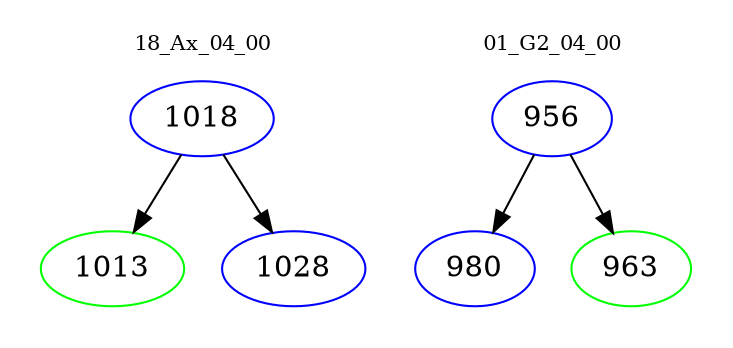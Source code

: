 digraph{
subgraph cluster_0 {
color = white
label = "18_Ax_04_00";
fontsize=10;
T0_1018 [label="1018", color="blue"]
T0_1018 -> T0_1013 [color="black"]
T0_1013 [label="1013", color="green"]
T0_1018 -> T0_1028 [color="black"]
T0_1028 [label="1028", color="blue"]
}
subgraph cluster_1 {
color = white
label = "01_G2_04_00";
fontsize=10;
T1_956 [label="956", color="blue"]
T1_956 -> T1_980 [color="black"]
T1_980 [label="980", color="blue"]
T1_956 -> T1_963 [color="black"]
T1_963 [label="963", color="green"]
}
}
